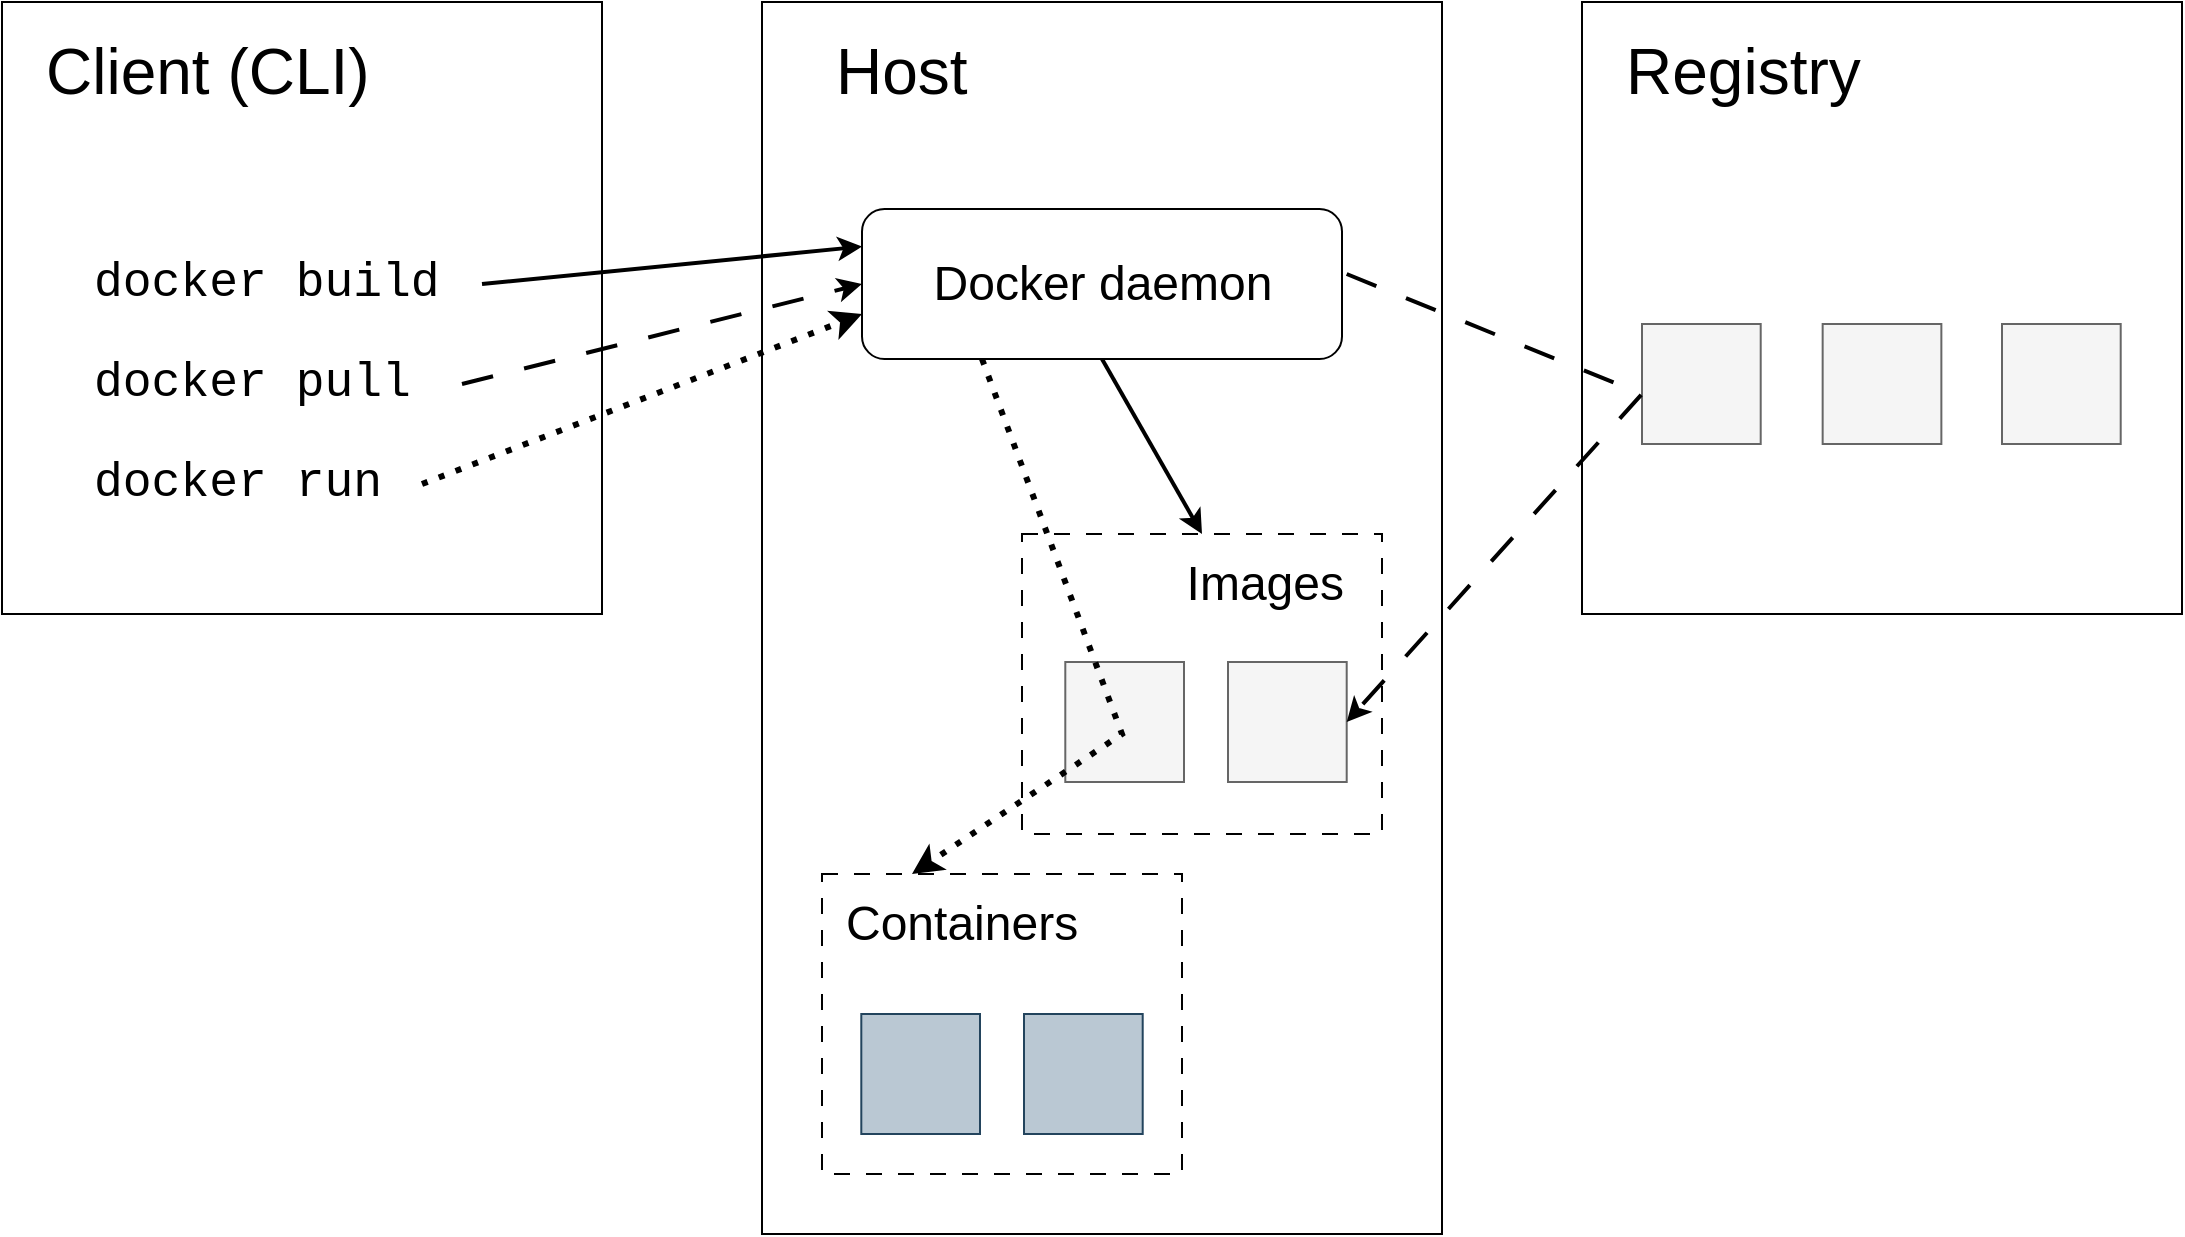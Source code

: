 <mxfile version="24.6.4" type="dropbox">
  <diagram name="Page-1" id="POPyWMR3nqM8hn_e3dvi">
    <mxGraphModel dx="1370" dy="899" grid="1" gridSize="10" guides="1" tooltips="1" connect="1" arrows="1" fold="1" page="1" pageScale="1" pageWidth="1169" pageHeight="827" math="0" shadow="0">
      <root>
        <mxCell id="0" />
        <mxCell id="1" parent="0" />
        <mxCell id="ayYl6s1Dmx4laIE9Qj4S-24" value="" style="rounded=0;whiteSpace=wrap;html=1;" vertex="1" parent="1">
          <mxGeometry x="40" y="84" width="300" height="306" as="geometry" />
        </mxCell>
        <mxCell id="ayYl6s1Dmx4laIE9Qj4S-25" value="" style="rounded=0;whiteSpace=wrap;html=1;" vertex="1" parent="1">
          <mxGeometry x="420" y="84" width="340" height="616" as="geometry" />
        </mxCell>
        <mxCell id="ayYl6s1Dmx4laIE9Qj4S-26" value="" style="rounded=0;whiteSpace=wrap;html=1;" vertex="1" parent="1">
          <mxGeometry x="830" y="84" width="300" height="306" as="geometry" />
        </mxCell>
        <mxCell id="ayYl6s1Dmx4laIE9Qj4S-27" value="&lt;div align=&quot;left&quot;&gt;&lt;font style=&quot;font-size: 32px;&quot;&gt;Client (CLI)&lt;/font&gt;&lt;/div&gt;" style="text;html=1;align=left;verticalAlign=middle;whiteSpace=wrap;rounded=0;" vertex="1" parent="1">
          <mxGeometry x="60" y="104" width="170" height="30" as="geometry" />
        </mxCell>
        <mxCell id="ayYl6s1Dmx4laIE9Qj4S-29" value="&lt;div align=&quot;left&quot;&gt;&lt;font style=&quot;font-size: 32px;&quot;&gt;Host&lt;/font&gt;&lt;/div&gt;" style="text;html=1;align=left;verticalAlign=middle;whiteSpace=wrap;rounded=0;" vertex="1" parent="1">
          <mxGeometry x="454.5" y="104" width="80" height="30" as="geometry" />
        </mxCell>
        <mxCell id="ayYl6s1Dmx4laIE9Qj4S-30" value="&lt;div align=&quot;left&quot;&gt;&lt;font style=&quot;font-size: 32px;&quot;&gt;Registry&lt;/font&gt;&lt;/div&gt;" style="text;html=1;align=left;verticalAlign=middle;whiteSpace=wrap;rounded=0;" vertex="1" parent="1">
          <mxGeometry x="850" y="104" width="130" height="30" as="geometry" />
        </mxCell>
        <mxCell id="ayYl6s1Dmx4laIE9Qj4S-32" value="&lt;div align=&quot;left&quot;&gt;&lt;font style=&quot;font-size: 24px;&quot; face=&quot;Courier New&quot;&gt;docker build&lt;/font&gt;&lt;/div&gt;" style="text;html=1;align=left;verticalAlign=middle;whiteSpace=wrap;rounded=0;" vertex="1" parent="1">
          <mxGeometry x="84" y="200" width="196" height="50" as="geometry" />
        </mxCell>
        <mxCell id="ayYl6s1Dmx4laIE9Qj4S-33" value="&lt;div align=&quot;left&quot;&gt;&lt;font style=&quot;font-size: 24px;&quot; face=&quot;Courier New&quot;&gt;docker pull&lt;/font&gt;&lt;/div&gt;" style="text;html=1;align=left;verticalAlign=middle;whiteSpace=wrap;rounded=0;" vertex="1" parent="1">
          <mxGeometry x="84" y="250" width="186" height="50" as="geometry" />
        </mxCell>
        <mxCell id="ayYl6s1Dmx4laIE9Qj4S-34" value="&lt;div align=&quot;left&quot;&gt;&lt;font style=&quot;font-size: 24px;&quot; face=&quot;Courier New&quot;&gt;docker run&lt;/font&gt;&lt;/div&gt;" style="text;html=1;align=left;verticalAlign=middle;whiteSpace=wrap;rounded=0;" vertex="1" parent="1">
          <mxGeometry x="84" y="300" width="166" height="50" as="geometry" />
        </mxCell>
        <mxCell id="ayYl6s1Dmx4laIE9Qj4S-37" value="" style="group" vertex="1" connectable="0" parent="1">
          <mxGeometry x="470" y="187.5" width="240" height="75" as="geometry" />
        </mxCell>
        <mxCell id="ayYl6s1Dmx4laIE9Qj4S-35" value="" style="rounded=1;whiteSpace=wrap;html=1;" vertex="1" parent="ayYl6s1Dmx4laIE9Qj4S-37">
          <mxGeometry width="240" height="75" as="geometry" />
        </mxCell>
        <mxCell id="ayYl6s1Dmx4laIE9Qj4S-36" value="&lt;font style=&quot;font-size: 18px;&quot;&gt;&lt;font style=&quot;font-size: 24px;&quot;&gt;Docker daemon&lt;/font&gt;&lt;br&gt;&lt;/font&gt;" style="text;html=1;align=center;verticalAlign=middle;whiteSpace=wrap;rounded=0;" vertex="1" parent="ayYl6s1Dmx4laIE9Qj4S-37">
          <mxGeometry x="15.652" y="22.5" width="208.696" height="30" as="geometry" />
        </mxCell>
        <mxCell id="ayYl6s1Dmx4laIE9Qj4S-38" value="" style="rounded=0;whiteSpace=wrap;html=1;fillColor=none;dashed=1;dashPattern=8 8;" vertex="1" parent="1">
          <mxGeometry x="550" y="350" width="180" height="150" as="geometry" />
        </mxCell>
        <mxCell id="ayYl6s1Dmx4laIE9Qj4S-39" value="" style="rounded=0;whiteSpace=wrap;html=1;fillColor=none;dashed=1;dashPattern=8 8;" vertex="1" parent="1">
          <mxGeometry x="450" y="520" width="180" height="150" as="geometry" />
        </mxCell>
        <mxCell id="ayYl6s1Dmx4laIE9Qj4S-40" value="&lt;div align=&quot;right&quot;&gt;&lt;font style=&quot;font-size: 18px;&quot;&gt;&lt;font style=&quot;font-size: 24px;&quot;&gt;Images&lt;/font&gt;&lt;/font&gt;&lt;br&gt;&lt;/div&gt;" style="text;html=1;align=right;verticalAlign=middle;whiteSpace=wrap;rounded=0;" vertex="1" parent="1">
          <mxGeometry x="573.65" y="360" width="138.7" height="30" as="geometry" />
        </mxCell>
        <mxCell id="ayYl6s1Dmx4laIE9Qj4S-41" value="&lt;div align=&quot;left&quot;&gt;&lt;font style=&quot;font-size: 18px;&quot;&gt;&lt;font style=&quot;font-size: 24px;&quot;&gt;Containers&lt;/font&gt;&lt;/font&gt;&lt;br&gt;&lt;/div&gt;" style="text;html=1;align=left;verticalAlign=middle;whiteSpace=wrap;rounded=0;" vertex="1" parent="1">
          <mxGeometry x="460.0" y="530" width="138.7" height="30" as="geometry" />
        </mxCell>
        <mxCell id="ayYl6s1Dmx4laIE9Qj4S-42" value="" style="rounded=0;whiteSpace=wrap;html=1;fillColor=#f5f5f5;fontColor=#333333;strokeColor=#666666;" vertex="1" parent="1">
          <mxGeometry x="571.65" y="414" width="59.35" height="60" as="geometry" />
        </mxCell>
        <mxCell id="ayYl6s1Dmx4laIE9Qj4S-43" value="" style="rounded=0;whiteSpace=wrap;html=1;fillColor=#f5f5f5;fontColor=#333333;strokeColor=#666666;" vertex="1" parent="1">
          <mxGeometry x="653" y="414" width="59.35" height="60" as="geometry" />
        </mxCell>
        <mxCell id="ayYl6s1Dmx4laIE9Qj4S-44" value="" style="rounded=0;whiteSpace=wrap;html=1;fillColor=#bac8d3;strokeColor=#23445d;" vertex="1" parent="1">
          <mxGeometry x="469.65" y="590" width="59.35" height="60" as="geometry" />
        </mxCell>
        <mxCell id="ayYl6s1Dmx4laIE9Qj4S-45" value="" style="rounded=0;whiteSpace=wrap;html=1;fillColor=#bac8d3;strokeColor=#23445d;" vertex="1" parent="1">
          <mxGeometry x="551" y="590" width="59.35" height="60" as="geometry" />
        </mxCell>
        <mxCell id="ayYl6s1Dmx4laIE9Qj4S-46" value="" style="rounded=0;whiteSpace=wrap;html=1;fillColor=#f5f5f5;fontColor=#333333;strokeColor=#666666;" vertex="1" parent="1">
          <mxGeometry x="860" y="245" width="59.35" height="60" as="geometry" />
        </mxCell>
        <mxCell id="ayYl6s1Dmx4laIE9Qj4S-47" value="" style="rounded=0;whiteSpace=wrap;html=1;fillColor=#f5f5f5;fontColor=#333333;strokeColor=#666666;" vertex="1" parent="1">
          <mxGeometry x="950.33" y="245" width="59.35" height="60" as="geometry" />
        </mxCell>
        <mxCell id="ayYl6s1Dmx4laIE9Qj4S-48" value="" style="endArrow=classic;html=1;rounded=0;entryX=0;entryY=0.25;entryDx=0;entryDy=0;exitX=1;exitY=0.5;exitDx=0;exitDy=0;strokeWidth=2;" edge="1" parent="1" source="ayYl6s1Dmx4laIE9Qj4S-32" target="ayYl6s1Dmx4laIE9Qj4S-35">
          <mxGeometry width="50" height="50" relative="1" as="geometry">
            <mxPoint x="294" y="230" as="sourcePoint" />
            <mxPoint x="344" y="180" as="targetPoint" />
          </mxGeometry>
        </mxCell>
        <mxCell id="ayYl6s1Dmx4laIE9Qj4S-49" value="" style="endArrow=classic;html=1;rounded=0;entryX=0;entryY=0.5;entryDx=0;entryDy=0;dashed=1;strokeWidth=2;dashPattern=8 8;" edge="1" parent="1" target="ayYl6s1Dmx4laIE9Qj4S-35">
          <mxGeometry width="50" height="50" relative="1" as="geometry">
            <mxPoint x="270" y="275" as="sourcePoint" />
            <mxPoint x="480" y="216" as="targetPoint" />
          </mxGeometry>
        </mxCell>
        <mxCell id="ayYl6s1Dmx4laIE9Qj4S-50" value="" style="endArrow=classic;html=1;rounded=0;exitX=1;exitY=0.5;exitDx=0;exitDy=0;dashed=1;dashPattern=1 2;strokeWidth=3;" edge="1" parent="1" source="ayYl6s1Dmx4laIE9Qj4S-34">
          <mxGeometry width="50" height="50" relative="1" as="geometry">
            <mxPoint x="280" y="285" as="sourcePoint" />
            <mxPoint x="470" y="240" as="targetPoint" />
          </mxGeometry>
        </mxCell>
        <mxCell id="ayYl6s1Dmx4laIE9Qj4S-51" value="" style="endArrow=classic;html=1;rounded=0;entryX=1;entryY=0.5;entryDx=0;entryDy=0;dashed=1;dashPattern=8 8;strokeWidth=2;" edge="1" parent="1" target="ayYl6s1Dmx4laIE9Qj4S-43">
          <mxGeometry width="50" height="50" relative="1" as="geometry">
            <mxPoint x="712.35" y="220" as="sourcePoint" />
            <mxPoint x="762.35" y="170" as="targetPoint" />
            <Array as="points">
              <mxPoint x="860" y="280" />
            </Array>
          </mxGeometry>
        </mxCell>
        <mxCell id="ayYl6s1Dmx4laIE9Qj4S-52" value="" style="endArrow=classic;html=1;rounded=0;entryX=0.25;entryY=0;entryDx=0;entryDy=0;exitX=0.25;exitY=1;exitDx=0;exitDy=0;dashed=1;dashPattern=1 2;strokeWidth=3;" edge="1" parent="1" source="ayYl6s1Dmx4laIE9Qj4S-35" target="ayYl6s1Dmx4laIE9Qj4S-39">
          <mxGeometry width="50" height="50" relative="1" as="geometry">
            <mxPoint x="460" y="340" as="sourcePoint" />
            <mxPoint x="510" y="290" as="targetPoint" />
            <Array as="points">
              <mxPoint x="600" y="450" />
            </Array>
          </mxGeometry>
        </mxCell>
        <mxCell id="ayYl6s1Dmx4laIE9Qj4S-54" value="" style="endArrow=classic;html=1;rounded=0;entryX=0.5;entryY=0;entryDx=0;entryDy=0;exitX=0.5;exitY=1;exitDx=0;exitDy=0;strokeWidth=2;" edge="1" parent="1" source="ayYl6s1Dmx4laIE9Qj4S-35" target="ayYl6s1Dmx4laIE9Qj4S-38">
          <mxGeometry width="50" height="50" relative="1" as="geometry">
            <mxPoint x="631" y="330" as="sourcePoint" />
            <mxPoint x="681" y="280" as="targetPoint" />
          </mxGeometry>
        </mxCell>
        <mxCell id="ayYl6s1Dmx4laIE9Qj4S-55" value="" style="rounded=0;whiteSpace=wrap;html=1;fillColor=#f5f5f5;fontColor=#333333;strokeColor=#666666;" vertex="1" parent="1">
          <mxGeometry x="1040" y="245" width="59.35" height="60" as="geometry" />
        </mxCell>
      </root>
    </mxGraphModel>
  </diagram>
</mxfile>
